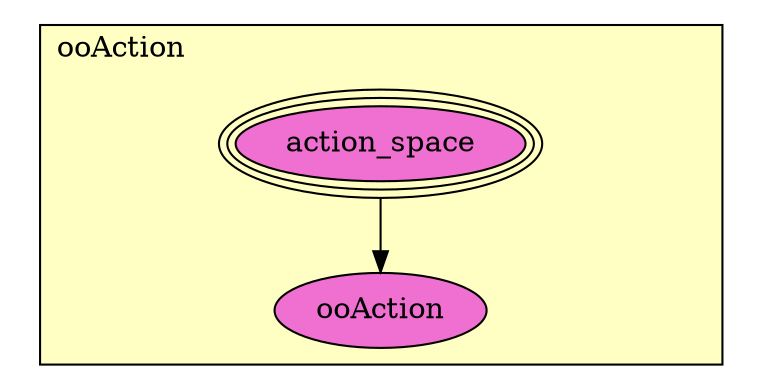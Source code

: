 digraph HoTT_Algebra_ooAction {
  graph [ratio=0.5]
  node [style=filled]
ooAction_action_space [label="action_space", URL=<ooAction.html#action_space>, peripheries=3, fillcolor="#F070D1"] ;
ooAction_ooAction [label="ooAction", URL=<ooAction.html#ooAction>, fillcolor="#F070D1"] ;
  ooAction_action_space -> ooAction_ooAction [] ;
subgraph cluster_ooAction { label="ooAction"; fillcolor="#FFFFC3"; labeljust=l; style=filled 
ooAction_ooAction; ooAction_action_space; };
} /* END */
